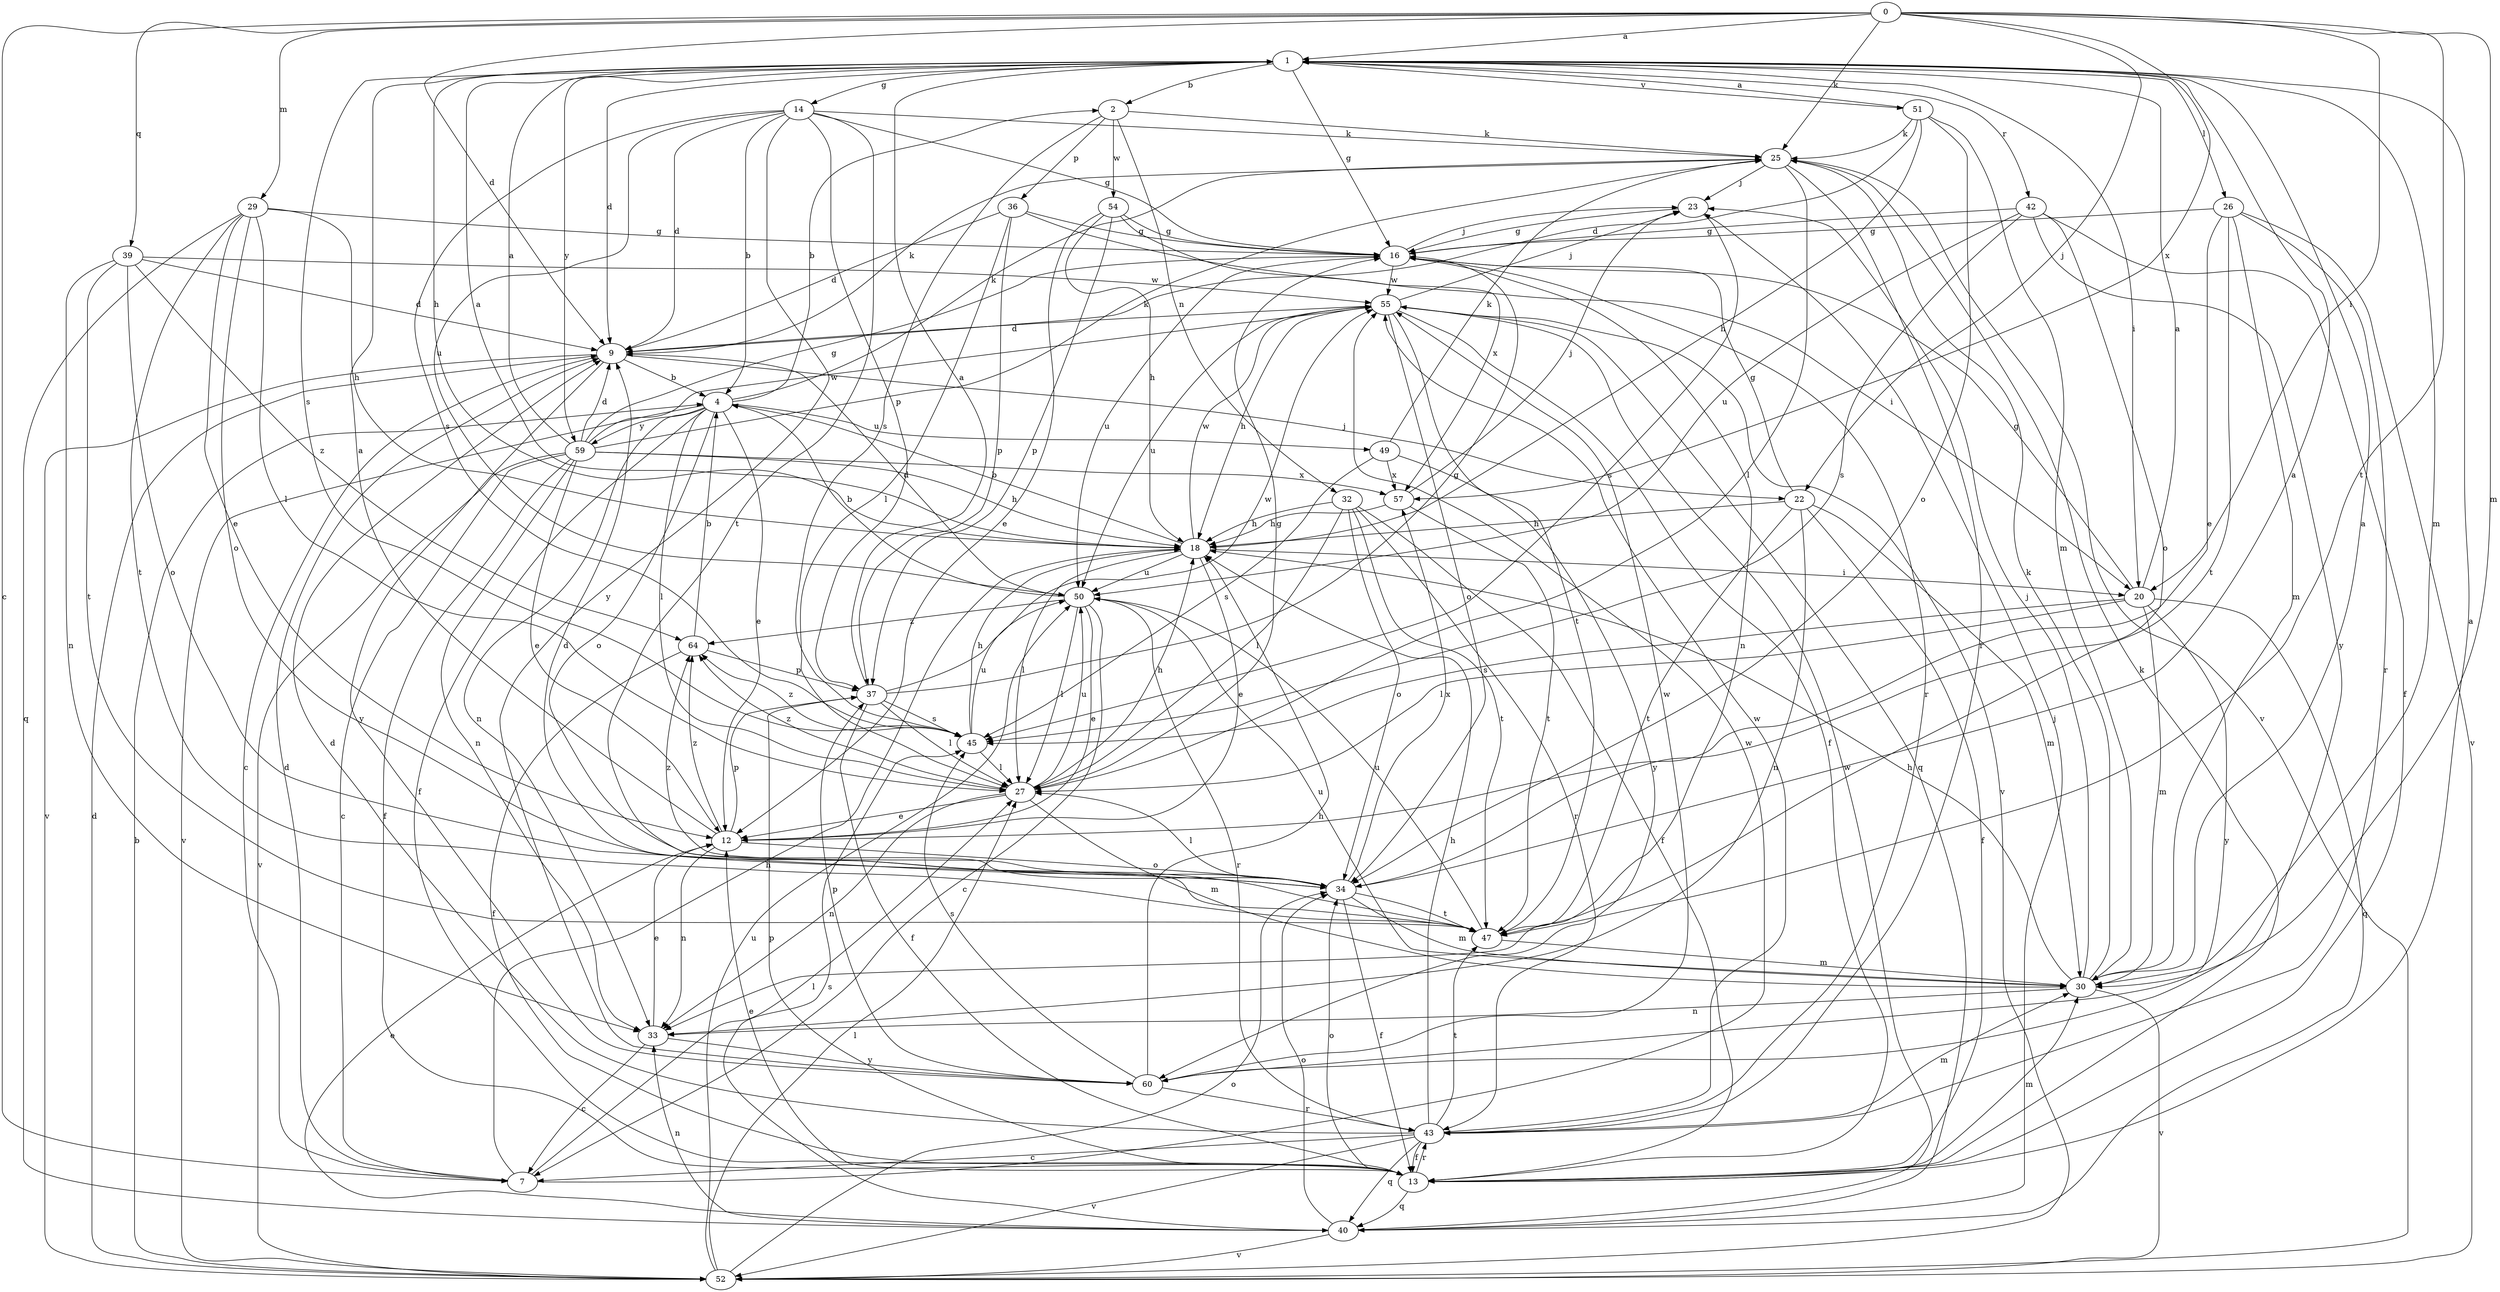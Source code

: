 strict digraph  {
0;
1;
2;
4;
7;
9;
12;
13;
14;
16;
18;
20;
22;
23;
25;
26;
27;
29;
30;
32;
33;
34;
36;
37;
39;
40;
42;
43;
45;
47;
49;
50;
51;
52;
54;
55;
57;
59;
60;
64;
0 -> 1  [label=a];
0 -> 7  [label=c];
0 -> 9  [label=d];
0 -> 20  [label=i];
0 -> 22  [label=j];
0 -> 25  [label=k];
0 -> 29  [label=m];
0 -> 30  [label=m];
0 -> 39  [label=q];
0 -> 47  [label=t];
0 -> 57  [label=x];
1 -> 2  [label=b];
1 -> 9  [label=d];
1 -> 14  [label=g];
1 -> 16  [label=g];
1 -> 18  [label=h];
1 -> 20  [label=i];
1 -> 26  [label=l];
1 -> 30  [label=m];
1 -> 42  [label=r];
1 -> 45  [label=s];
1 -> 51  [label=v];
1 -> 59  [label=y];
2 -> 25  [label=k];
2 -> 32  [label=n];
2 -> 36  [label=p];
2 -> 45  [label=s];
2 -> 54  [label=w];
4 -> 2  [label=b];
4 -> 12  [label=e];
4 -> 13  [label=f];
4 -> 25  [label=k];
4 -> 27  [label=l];
4 -> 33  [label=n];
4 -> 34  [label=o];
4 -> 49  [label=u];
4 -> 52  [label=v];
4 -> 59  [label=y];
7 -> 9  [label=d];
7 -> 18  [label=h];
7 -> 27  [label=l];
7 -> 55  [label=w];
9 -> 4  [label=b];
9 -> 7  [label=c];
9 -> 22  [label=j];
9 -> 25  [label=k];
9 -> 52  [label=v];
9 -> 60  [label=y];
12 -> 1  [label=a];
12 -> 33  [label=n];
12 -> 34  [label=o];
12 -> 37  [label=p];
12 -> 64  [label=z];
13 -> 1  [label=a];
13 -> 12  [label=e];
13 -> 25  [label=k];
13 -> 30  [label=m];
13 -> 34  [label=o];
13 -> 37  [label=p];
13 -> 40  [label=q];
13 -> 43  [label=r];
14 -> 4  [label=b];
14 -> 9  [label=d];
14 -> 16  [label=g];
14 -> 25  [label=k];
14 -> 37  [label=p];
14 -> 45  [label=s];
14 -> 47  [label=t];
14 -> 50  [label=u];
14 -> 60  [label=y];
16 -> 23  [label=j];
16 -> 33  [label=n];
16 -> 43  [label=r];
16 -> 50  [label=u];
16 -> 55  [label=w];
18 -> 1  [label=a];
18 -> 4  [label=b];
18 -> 12  [label=e];
18 -> 20  [label=i];
18 -> 27  [label=l];
18 -> 50  [label=u];
18 -> 55  [label=w];
20 -> 1  [label=a];
20 -> 16  [label=g];
20 -> 27  [label=l];
20 -> 30  [label=m];
20 -> 40  [label=q];
20 -> 45  [label=s];
20 -> 60  [label=y];
22 -> 13  [label=f];
22 -> 16  [label=g];
22 -> 18  [label=h];
22 -> 30  [label=m];
22 -> 33  [label=n];
22 -> 47  [label=t];
23 -> 16  [label=g];
23 -> 45  [label=s];
25 -> 23  [label=j];
25 -> 27  [label=l];
25 -> 43  [label=r];
25 -> 52  [label=v];
26 -> 12  [label=e];
26 -> 16  [label=g];
26 -> 30  [label=m];
26 -> 43  [label=r];
26 -> 47  [label=t];
26 -> 52  [label=v];
27 -> 12  [label=e];
27 -> 16  [label=g];
27 -> 18  [label=h];
27 -> 30  [label=m];
27 -> 33  [label=n];
27 -> 50  [label=u];
27 -> 64  [label=z];
29 -> 12  [label=e];
29 -> 16  [label=g];
29 -> 18  [label=h];
29 -> 27  [label=l];
29 -> 34  [label=o];
29 -> 40  [label=q];
29 -> 47  [label=t];
30 -> 1  [label=a];
30 -> 18  [label=h];
30 -> 23  [label=j];
30 -> 25  [label=k];
30 -> 33  [label=n];
30 -> 50  [label=u];
30 -> 52  [label=v];
32 -> 13  [label=f];
32 -> 18  [label=h];
32 -> 27  [label=l];
32 -> 34  [label=o];
32 -> 43  [label=r];
32 -> 47  [label=t];
33 -> 7  [label=c];
33 -> 12  [label=e];
33 -> 60  [label=y];
34 -> 1  [label=a];
34 -> 13  [label=f];
34 -> 27  [label=l];
34 -> 30  [label=m];
34 -> 47  [label=t];
34 -> 57  [label=x];
34 -> 64  [label=z];
36 -> 9  [label=d];
36 -> 16  [label=g];
36 -> 20  [label=i];
36 -> 27  [label=l];
36 -> 37  [label=p];
37 -> 1  [label=a];
37 -> 13  [label=f];
37 -> 16  [label=g];
37 -> 27  [label=l];
37 -> 45  [label=s];
37 -> 55  [label=w];
39 -> 9  [label=d];
39 -> 33  [label=n];
39 -> 34  [label=o];
39 -> 47  [label=t];
39 -> 55  [label=w];
39 -> 64  [label=z];
40 -> 12  [label=e];
40 -> 23  [label=j];
40 -> 33  [label=n];
40 -> 34  [label=o];
40 -> 45  [label=s];
40 -> 52  [label=v];
40 -> 55  [label=w];
42 -> 13  [label=f];
42 -> 16  [label=g];
42 -> 34  [label=o];
42 -> 45  [label=s];
42 -> 50  [label=u];
42 -> 60  [label=y];
43 -> 7  [label=c];
43 -> 9  [label=d];
43 -> 13  [label=f];
43 -> 18  [label=h];
43 -> 30  [label=m];
43 -> 40  [label=q];
43 -> 47  [label=t];
43 -> 52  [label=v];
43 -> 55  [label=w];
45 -> 18  [label=h];
45 -> 27  [label=l];
45 -> 50  [label=u];
45 -> 64  [label=z];
47 -> 9  [label=d];
47 -> 30  [label=m];
47 -> 50  [label=u];
49 -> 25  [label=k];
49 -> 45  [label=s];
49 -> 57  [label=x];
49 -> 60  [label=y];
50 -> 4  [label=b];
50 -> 7  [label=c];
50 -> 9  [label=d];
50 -> 12  [label=e];
50 -> 27  [label=l];
50 -> 43  [label=r];
50 -> 64  [label=z];
51 -> 1  [label=a];
51 -> 9  [label=d];
51 -> 18  [label=h];
51 -> 25  [label=k];
51 -> 30  [label=m];
51 -> 34  [label=o];
52 -> 4  [label=b];
52 -> 9  [label=d];
52 -> 27  [label=l];
52 -> 34  [label=o];
52 -> 50  [label=u];
54 -> 12  [label=e];
54 -> 16  [label=g];
54 -> 18  [label=h];
54 -> 37  [label=p];
54 -> 57  [label=x];
55 -> 9  [label=d];
55 -> 13  [label=f];
55 -> 18  [label=h];
55 -> 23  [label=j];
55 -> 34  [label=o];
55 -> 40  [label=q];
55 -> 47  [label=t];
55 -> 50  [label=u];
55 -> 52  [label=v];
57 -> 18  [label=h];
57 -> 23  [label=j];
57 -> 47  [label=t];
59 -> 1  [label=a];
59 -> 7  [label=c];
59 -> 9  [label=d];
59 -> 12  [label=e];
59 -> 13  [label=f];
59 -> 16  [label=g];
59 -> 18  [label=h];
59 -> 25  [label=k];
59 -> 33  [label=n];
59 -> 52  [label=v];
59 -> 55  [label=w];
59 -> 57  [label=x];
60 -> 18  [label=h];
60 -> 37  [label=p];
60 -> 43  [label=r];
60 -> 45  [label=s];
60 -> 55  [label=w];
64 -> 4  [label=b];
64 -> 13  [label=f];
64 -> 37  [label=p];
}
